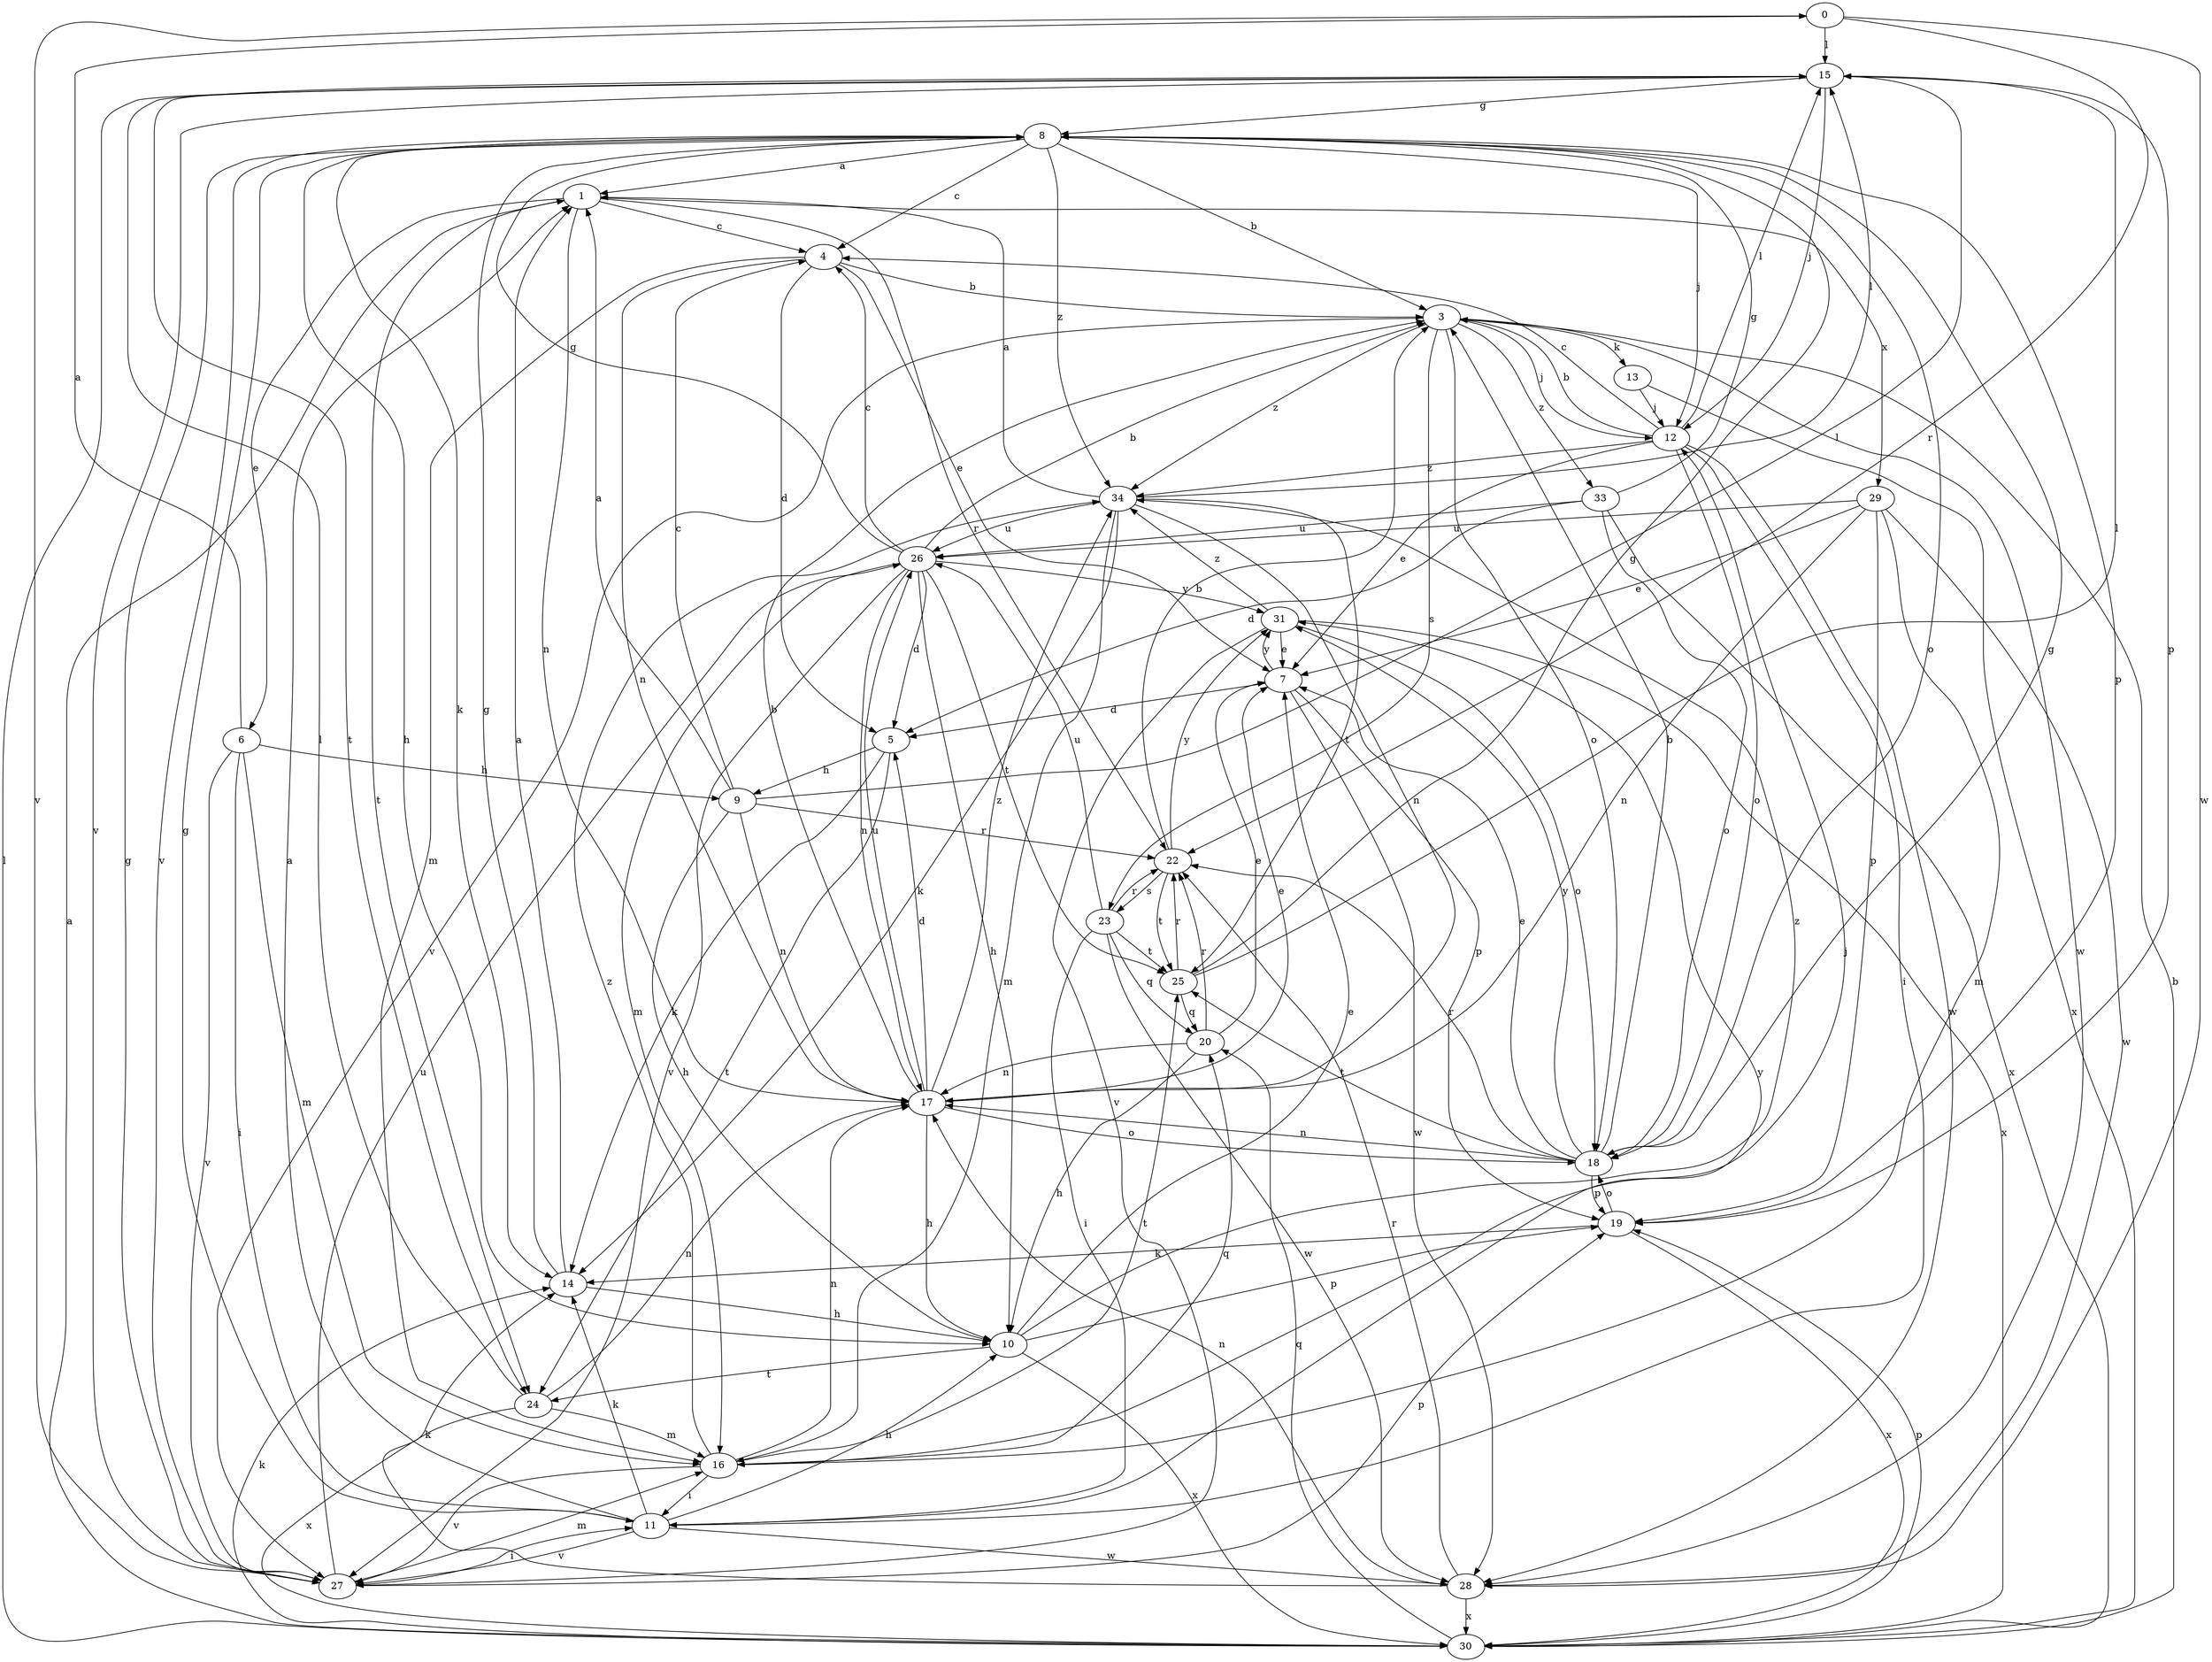 strict digraph  {
0;
1;
3;
4;
5;
6;
7;
8;
9;
10;
11;
12;
13;
14;
15;
16;
17;
18;
19;
20;
22;
23;
24;
25;
26;
27;
28;
29;
30;
31;
33;
34;
0 -> 15  [label=l];
0 -> 22  [label=r];
0 -> 27  [label=v];
0 -> 28  [label=w];
1 -> 4  [label=c];
1 -> 6  [label=e];
1 -> 17  [label=n];
1 -> 22  [label=r];
1 -> 24  [label=t];
1 -> 29  [label=x];
3 -> 12  [label=j];
3 -> 13  [label=k];
3 -> 18  [label=o];
3 -> 23  [label=s];
3 -> 27  [label=v];
3 -> 28  [label=w];
3 -> 33  [label=z];
3 -> 34  [label=z];
4 -> 3  [label=b];
4 -> 5  [label=d];
4 -> 7  [label=e];
4 -> 16  [label=m];
4 -> 17  [label=n];
5 -> 9  [label=h];
5 -> 14  [label=k];
5 -> 24  [label=t];
6 -> 0  [label=a];
6 -> 9  [label=h];
6 -> 11  [label=i];
6 -> 16  [label=m];
6 -> 27  [label=v];
7 -> 5  [label=d];
7 -> 19  [label=p];
7 -> 28  [label=w];
7 -> 31  [label=y];
8 -> 1  [label=a];
8 -> 3  [label=b];
8 -> 4  [label=c];
8 -> 10  [label=h];
8 -> 12  [label=j];
8 -> 14  [label=k];
8 -> 18  [label=o];
8 -> 19  [label=p];
8 -> 27  [label=v];
8 -> 34  [label=z];
9 -> 1  [label=a];
9 -> 4  [label=c];
9 -> 10  [label=h];
9 -> 15  [label=l];
9 -> 17  [label=n];
9 -> 22  [label=r];
10 -> 7  [label=e];
10 -> 19  [label=p];
10 -> 24  [label=t];
10 -> 30  [label=x];
10 -> 34  [label=z];
11 -> 1  [label=a];
11 -> 8  [label=g];
11 -> 10  [label=h];
11 -> 14  [label=k];
11 -> 27  [label=v];
11 -> 28  [label=w];
11 -> 31  [label=y];
12 -> 3  [label=b];
12 -> 4  [label=c];
12 -> 7  [label=e];
12 -> 11  [label=i];
12 -> 15  [label=l];
12 -> 18  [label=o];
12 -> 28  [label=w];
12 -> 34  [label=z];
13 -> 12  [label=j];
13 -> 30  [label=x];
14 -> 1  [label=a];
14 -> 8  [label=g];
14 -> 10  [label=h];
15 -> 8  [label=g];
15 -> 12  [label=j];
15 -> 19  [label=p];
15 -> 24  [label=t];
15 -> 27  [label=v];
16 -> 11  [label=i];
16 -> 12  [label=j];
16 -> 17  [label=n];
16 -> 20  [label=q];
16 -> 25  [label=t];
16 -> 27  [label=v];
16 -> 34  [label=z];
17 -> 3  [label=b];
17 -> 5  [label=d];
17 -> 7  [label=e];
17 -> 10  [label=h];
17 -> 18  [label=o];
17 -> 26  [label=u];
17 -> 34  [label=z];
18 -> 3  [label=b];
18 -> 7  [label=e];
18 -> 8  [label=g];
18 -> 17  [label=n];
18 -> 19  [label=p];
18 -> 22  [label=r];
18 -> 25  [label=t];
18 -> 31  [label=y];
19 -> 14  [label=k];
19 -> 18  [label=o];
19 -> 30  [label=x];
20 -> 7  [label=e];
20 -> 10  [label=h];
20 -> 17  [label=n];
20 -> 22  [label=r];
22 -> 3  [label=b];
22 -> 23  [label=s];
22 -> 25  [label=t];
22 -> 31  [label=y];
23 -> 11  [label=i];
23 -> 20  [label=q];
23 -> 22  [label=r];
23 -> 25  [label=t];
23 -> 26  [label=u];
23 -> 28  [label=w];
24 -> 15  [label=l];
24 -> 16  [label=m];
24 -> 17  [label=n];
24 -> 30  [label=x];
25 -> 8  [label=g];
25 -> 15  [label=l];
25 -> 20  [label=q];
25 -> 22  [label=r];
26 -> 3  [label=b];
26 -> 4  [label=c];
26 -> 5  [label=d];
26 -> 8  [label=g];
26 -> 10  [label=h];
26 -> 16  [label=m];
26 -> 17  [label=n];
26 -> 25  [label=t];
26 -> 27  [label=v];
26 -> 31  [label=y];
27 -> 8  [label=g];
27 -> 11  [label=i];
27 -> 16  [label=m];
27 -> 19  [label=p];
27 -> 26  [label=u];
28 -> 14  [label=k];
28 -> 17  [label=n];
28 -> 22  [label=r];
28 -> 30  [label=x];
29 -> 7  [label=e];
29 -> 16  [label=m];
29 -> 17  [label=n];
29 -> 19  [label=p];
29 -> 26  [label=u];
29 -> 28  [label=w];
30 -> 1  [label=a];
30 -> 3  [label=b];
30 -> 14  [label=k];
30 -> 15  [label=l];
30 -> 19  [label=p];
30 -> 20  [label=q];
31 -> 7  [label=e];
31 -> 18  [label=o];
31 -> 27  [label=v];
31 -> 30  [label=x];
31 -> 34  [label=z];
33 -> 5  [label=d];
33 -> 8  [label=g];
33 -> 18  [label=o];
33 -> 26  [label=u];
33 -> 30  [label=x];
34 -> 1  [label=a];
34 -> 14  [label=k];
34 -> 15  [label=l];
34 -> 16  [label=m];
34 -> 17  [label=n];
34 -> 25  [label=t];
34 -> 26  [label=u];
}
